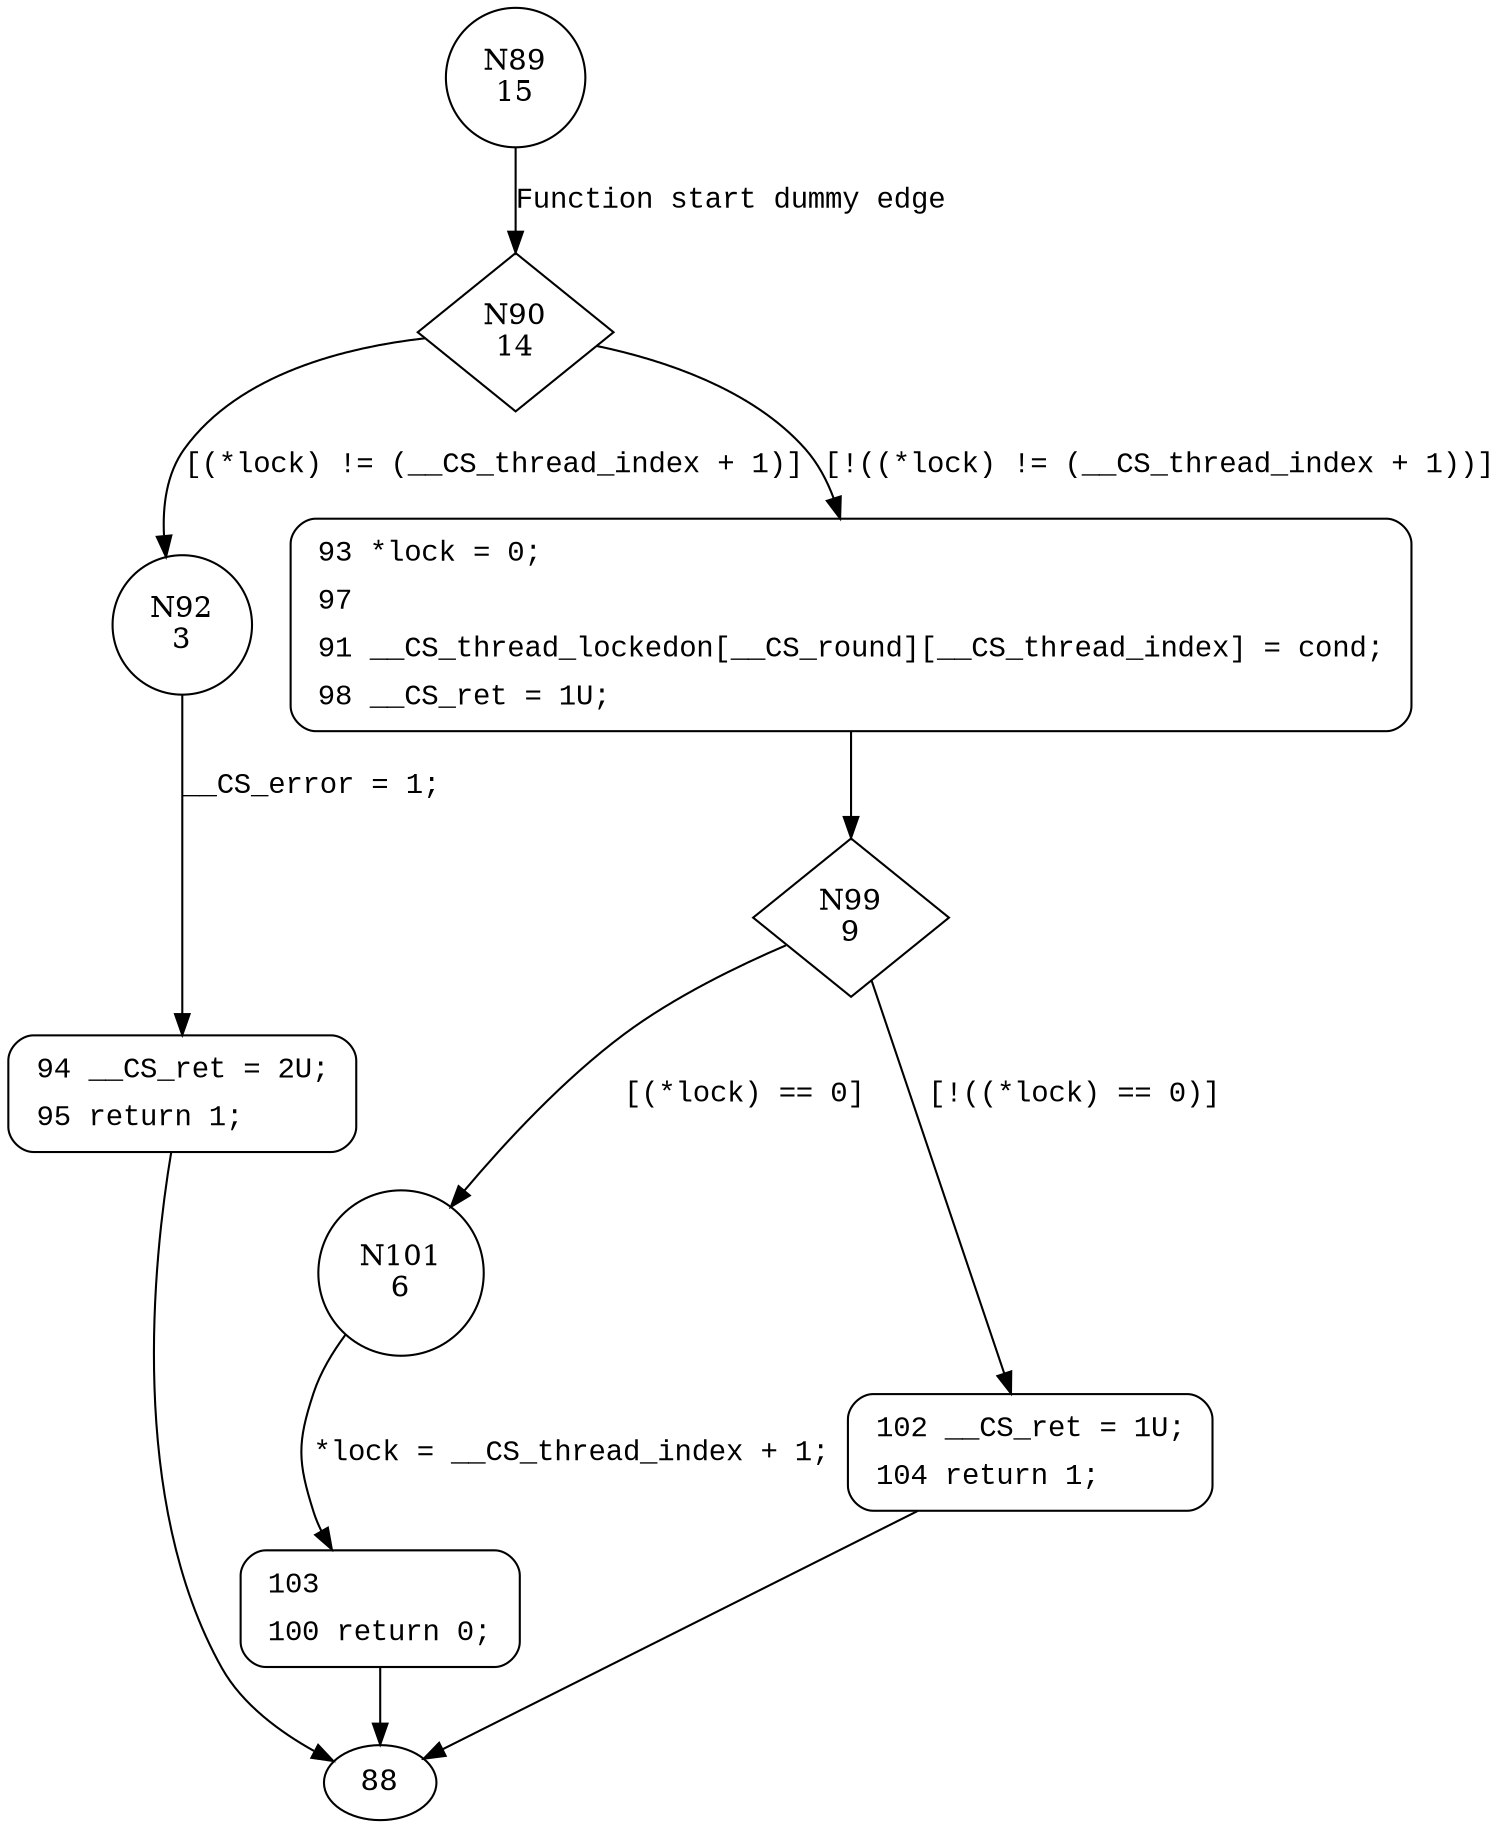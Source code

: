 digraph __CS_pthread_cond_wait {
89 [shape="circle" label="N89\n15"]
90 [shape="diamond" label="N90\n14"]
92 [shape="circle" label="N92\n3"]
93 [shape="circle" label="N93\n13"]
99 [shape="diamond" label="N99\n9"]
101 [shape="circle" label="N101\n6"]
102 [shape="circle" label="N102\n8"]
103 [shape="circle" label="N103\n5"]
94 [shape="circle" label="N94\n2"]
93 [style="filled,bold" penwidth="1" fillcolor="white" fontname="Courier New" shape="Mrecord" label=<<table border="0" cellborder="0" cellpadding="3" bgcolor="white"><tr><td align="right">93</td><td align="left">*lock = 0;</td></tr><tr><td align="right">97</td><td align="left"></td></tr><tr><td align="right">91</td><td align="left">__CS_thread_lockedon[__CS_round][__CS_thread_index] = cond;</td></tr><tr><td align="right">98</td><td align="left">__CS_ret = 1U;</td></tr></table>>]
93 -> 99[label=""]
102 [style="filled,bold" penwidth="1" fillcolor="white" fontname="Courier New" shape="Mrecord" label=<<table border="0" cellborder="0" cellpadding="3" bgcolor="white"><tr><td align="right">102</td><td align="left">__CS_ret = 1U;</td></tr><tr><td align="right">104</td><td align="left">return 1;</td></tr></table>>]
102 -> 88[label=""]
103 [style="filled,bold" penwidth="1" fillcolor="white" fontname="Courier New" shape="Mrecord" label=<<table border="0" cellborder="0" cellpadding="3" bgcolor="white"><tr><td align="right">103</td><td align="left"></td></tr><tr><td align="right">100</td><td align="left">return 0;</td></tr></table>>]
103 -> 88[label=""]
94 [style="filled,bold" penwidth="1" fillcolor="white" fontname="Courier New" shape="Mrecord" label=<<table border="0" cellborder="0" cellpadding="3" bgcolor="white"><tr><td align="right">94</td><td align="left">__CS_ret = 2U;</td></tr><tr><td align="right">95</td><td align="left">return 1;</td></tr></table>>]
94 -> 88[label=""]
89 -> 90 [label="Function start dummy edge" fontname="Courier New"]
90 -> 92 [label="[(*lock) != (__CS_thread_index + 1)]" fontname="Courier New"]
90 -> 93 [label="[!((*lock) != (__CS_thread_index + 1))]" fontname="Courier New"]
99 -> 101 [label="[(*lock) == 0]" fontname="Courier New"]
99 -> 102 [label="[!((*lock) == 0)]" fontname="Courier New"]
101 -> 103 [label="*lock = __CS_thread_index + 1;" fontname="Courier New"]
92 -> 94 [label="__CS_error = 1;" fontname="Courier New"]
}